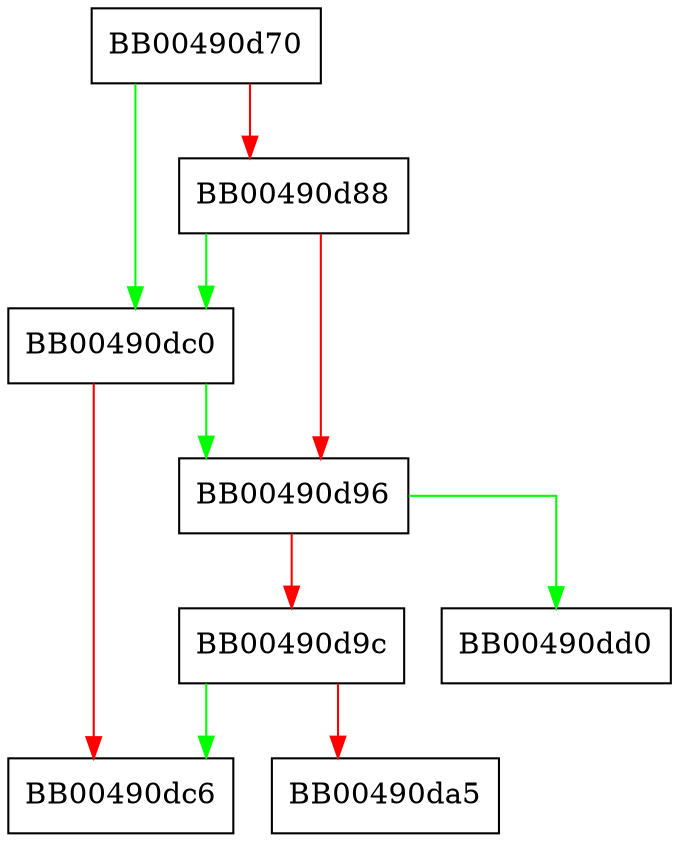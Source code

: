 digraph SSL_CTX_set_block_padding {
  node [shape="box"];
  graph [splines=ortho];
  BB00490d70 -> BB00490dc0 [color="green"];
  BB00490d70 -> BB00490d88 [color="red"];
  BB00490d88 -> BB00490dc0 [color="green"];
  BB00490d88 -> BB00490d96 [color="red"];
  BB00490d96 -> BB00490dd0 [color="green"];
  BB00490d96 -> BB00490d9c [color="red"];
  BB00490d9c -> BB00490dc6 [color="green"];
  BB00490d9c -> BB00490da5 [color="red"];
  BB00490dc0 -> BB00490d96 [color="green"];
  BB00490dc0 -> BB00490dc6 [color="red"];
}